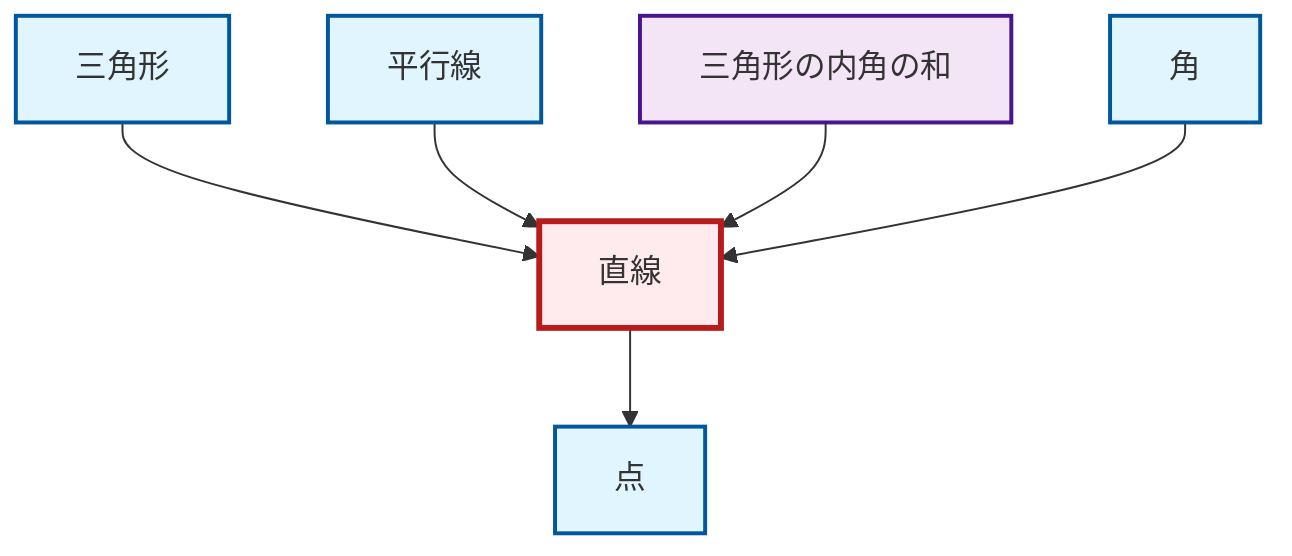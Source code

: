 graph TD
    classDef definition fill:#e1f5fe,stroke:#01579b,stroke-width:2px
    classDef theorem fill:#f3e5f5,stroke:#4a148c,stroke-width:2px
    classDef axiom fill:#fff3e0,stroke:#e65100,stroke-width:2px
    classDef example fill:#e8f5e9,stroke:#1b5e20,stroke-width:2px
    classDef current fill:#ffebee,stroke:#b71c1c,stroke-width:3px
    def-line["直線"]:::definition
    def-triangle["三角形"]:::definition
    def-parallel["平行線"]:::definition
    def-point["点"]:::definition
    def-angle["角"]:::definition
    thm-angle-sum-triangle["三角形の内角の和"]:::theorem
    def-triangle --> def-line
    def-line --> def-point
    def-parallel --> def-line
    thm-angle-sum-triangle --> def-line
    def-angle --> def-line
    class def-line current